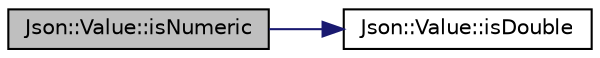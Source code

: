 digraph "Json::Value::isNumeric"
{
 // LATEX_PDF_SIZE
  edge [fontname="Helvetica",fontsize="10",labelfontname="Helvetica",labelfontsize="10"];
  node [fontname="Helvetica",fontsize="10",shape=record];
  rankdir="LR";
  Node1 [label="Json::Value::isNumeric",height=0.2,width=0.4,color="black", fillcolor="grey75", style="filled", fontcolor="black",tooltip=" "];
  Node1 -> Node2 [color="midnightblue",fontsize="10",style="solid",fontname="Helvetica"];
  Node2 [label="Json::Value::isDouble",height=0.2,width=0.4,color="black", fillcolor="white", style="filled",URL="$class_json_1_1_value.html#a4a2e2a790e19a1c09fc5dd12d7ad47b5",tooltip=" "];
}
